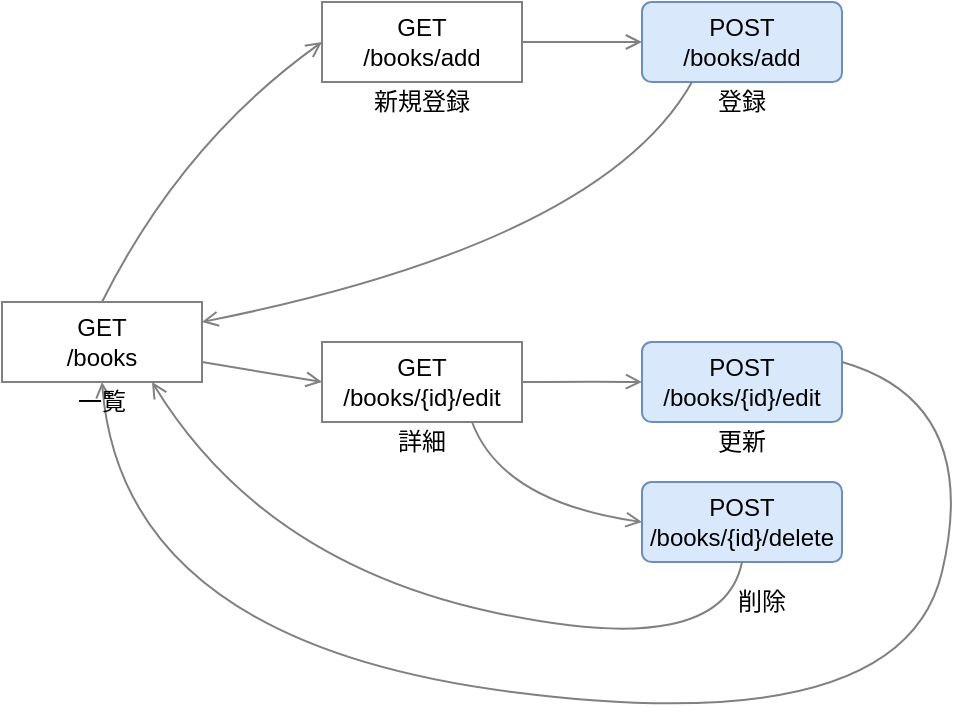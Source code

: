 <mxfile version="15.2.9" type="device" pages="3"><diagram id="t9Efx1fujRoCbbRNmLv8" name="Page-1"><mxGraphModel dx="665" dy="386" grid="1" gridSize="10" guides="1" tooltips="1" connect="1" arrows="1" fold="1" page="1" pageScale="1" pageWidth="1169" pageHeight="1654" math="0" shadow="0"><root><mxCell id="0"/><mxCell id="1" parent="0"/><mxCell id="f8_0GRTJ4gcJDx_0Ib56-1" value="GET&lt;br&gt;/books" style="rounded=0;whiteSpace=wrap;html=1;fillColor=none;strokeColor=#808080;" parent="1" vertex="1"><mxGeometry x="160" y="190" width="100" height="40" as="geometry"/></mxCell><mxCell id="f8_0GRTJ4gcJDx_0Ib56-2" value="GET&lt;br&gt;/books/add" style="rounded=0;whiteSpace=wrap;html=1;fillColor=none;strokeColor=#808080;" parent="1" vertex="1"><mxGeometry x="320" y="40" width="100" height="40" as="geometry"/></mxCell><mxCell id="f8_0GRTJ4gcJDx_0Ib56-3" value="GET&lt;br&gt;/books/{id}/edit" style="rounded=0;whiteSpace=wrap;html=1;fillColor=none;strokeColor=#808080;" parent="1" vertex="1"><mxGeometry x="320" y="210" width="100" height="40" as="geometry"/></mxCell><mxCell id="f8_0GRTJ4gcJDx_0Ib56-6" value="POST&lt;br&gt;/books/add" style="rounded=1;whiteSpace=wrap;html=1;strokeColor=#6c8ebf;fillColor=#dae8fc;arcSize=12;" parent="1" vertex="1"><mxGeometry x="480" y="40" width="100" height="40" as="geometry"/></mxCell><mxCell id="f8_0GRTJ4gcJDx_0Ib56-7" value="POST&lt;br&gt;/books/{id}/edit" style="rounded=1;whiteSpace=wrap;html=1;strokeColor=#6c8ebf;fillColor=#dae8fc;arcSize=12;" parent="1" vertex="1"><mxGeometry x="480" y="210" width="100" height="40" as="geometry"/></mxCell><mxCell id="f8_0GRTJ4gcJDx_0Ib56-9" value="POST&lt;br&gt;/books/{id}/delete" style="rounded=1;whiteSpace=wrap;html=1;strokeColor=#6c8ebf;fillColor=#dae8fc;arcSize=12;" parent="1" vertex="1"><mxGeometry x="480" y="280" width="100" height="40" as="geometry"/></mxCell><mxCell id="f8_0GRTJ4gcJDx_0Ib56-28" value="" style="curved=1;endArrow=open;html=1;strokeColor=#808080;exitX=0.5;exitY=0;exitDx=0;exitDy=0;entryX=0;entryY=0.5;entryDx=0;entryDy=0;endFill=0;" parent="1" source="f8_0GRTJ4gcJDx_0Ib56-1" target="f8_0GRTJ4gcJDx_0Ib56-2" edge="1"><mxGeometry width="50" height="50" relative="1" as="geometry"><mxPoint x="480" y="330" as="sourcePoint"/><mxPoint x="530" y="280" as="targetPoint"/><Array as="points"><mxPoint x="250" y="110"/></Array></mxGeometry></mxCell><mxCell id="f8_0GRTJ4gcJDx_0Ib56-29" value="" style="curved=1;endArrow=open;html=1;strokeColor=#808080;exitX=0.25;exitY=1;exitDx=0;exitDy=0;entryX=1;entryY=0.25;entryDx=0;entryDy=0;endFill=0;" parent="1" source="f8_0GRTJ4gcJDx_0Ib56-6" target="f8_0GRTJ4gcJDx_0Ib56-1" edge="1"><mxGeometry width="50" height="50" relative="1" as="geometry"><mxPoint x="245" y="200" as="sourcePoint"/><mxPoint x="330" y="110" as="targetPoint"/><Array as="points"><mxPoint x="460" y="160"/></Array></mxGeometry></mxCell><mxCell id="f8_0GRTJ4gcJDx_0Ib56-30" value="" style="curved=1;endArrow=open;html=1;strokeColor=#808080;entryX=0;entryY=0.5;entryDx=0;entryDy=0;endFill=0;exitX=1;exitY=0.75;exitDx=0;exitDy=0;" parent="1" source="f8_0GRTJ4gcJDx_0Ib56-1" target="f8_0GRTJ4gcJDx_0Ib56-3" edge="1"><mxGeometry width="50" height="50" relative="1" as="geometry"><mxPoint x="250" y="210" as="sourcePoint"/><mxPoint x="330" y="110" as="targetPoint"/><Array as="points"/></mxGeometry></mxCell><mxCell id="f8_0GRTJ4gcJDx_0Ib56-31" value="" style="curved=1;endArrow=open;html=1;strokeColor=#808080;entryX=0;entryY=0.5;entryDx=0;entryDy=0;endFill=0;exitX=1;exitY=0.5;exitDx=0;exitDy=0;" parent="1" source="f8_0GRTJ4gcJDx_0Ib56-3" target="f8_0GRTJ4gcJDx_0Ib56-7" edge="1"><mxGeometry width="50" height="50" relative="1" as="geometry"><mxPoint x="420.0" y="229.66" as="sourcePoint"/><mxPoint x="480.0" y="229.66" as="targetPoint"/><Array as="points"><mxPoint x="460" y="229.66"/></Array></mxGeometry></mxCell><mxCell id="f8_0GRTJ4gcJDx_0Ib56-32" value="" style="curved=1;endArrow=open;html=1;strokeColor=#808080;entryX=0.5;entryY=1;entryDx=0;entryDy=0;endFill=0;exitX=1;exitY=0.25;exitDx=0;exitDy=0;" parent="1" source="f8_0GRTJ4gcJDx_0Ib56-7" target="f8_0GRTJ4gcJDx_0Ib56-1" edge="1"><mxGeometry width="50" height="50" relative="1" as="geometry"><mxPoint x="520.0" y="260.34" as="sourcePoint"/><mxPoint x="580.0" y="260.34" as="targetPoint"/><Array as="points"><mxPoint x="650" y="240"/><mxPoint x="610" y="410"/><mxPoint x="220" y="360"/></Array></mxGeometry></mxCell><mxCell id="f8_0GRTJ4gcJDx_0Ib56-33" value="" style="curved=1;endArrow=open;html=1;strokeColor=#808080;entryX=0;entryY=0.5;entryDx=0;entryDy=0;endFill=0;exitX=0.75;exitY=1;exitDx=0;exitDy=0;" parent="1" source="f8_0GRTJ4gcJDx_0Ib56-3" target="f8_0GRTJ4gcJDx_0Ib56-9" edge="1"><mxGeometry width="50" height="50" relative="1" as="geometry"><mxPoint x="430.0" y="220" as="sourcePoint"/><mxPoint x="490.0" y="220" as="targetPoint"/><Array as="points"><mxPoint x="410" y="290"/></Array></mxGeometry></mxCell><mxCell id="f8_0GRTJ4gcJDx_0Ib56-34" value="" style="curved=1;endArrow=open;html=1;strokeColor=#808080;entryX=0.75;entryY=1;entryDx=0;entryDy=0;endFill=0;exitX=0.5;exitY=1;exitDx=0;exitDy=0;" parent="1" source="f8_0GRTJ4gcJDx_0Ib56-9" target="f8_0GRTJ4gcJDx_0Ib56-1" edge="1"><mxGeometry width="50" height="50" relative="1" as="geometry"><mxPoint x="590.0" y="230" as="sourcePoint"/><mxPoint x="220" y="240" as="targetPoint"/><Array as="points"><mxPoint x="520" y="370"/><mxPoint x="290" y="320"/></Array></mxGeometry></mxCell><mxCell id="f8_0GRTJ4gcJDx_0Ib56-35" value="" style="curved=1;endArrow=open;html=1;strokeColor=#808080;entryX=0;entryY=0.5;entryDx=0;entryDy=0;endFill=0;exitX=1;exitY=0.5;exitDx=0;exitDy=0;" parent="1" source="f8_0GRTJ4gcJDx_0Ib56-2" target="f8_0GRTJ4gcJDx_0Ib56-6" edge="1"><mxGeometry width="50" height="50" relative="1" as="geometry"><mxPoint x="430.0" y="240" as="sourcePoint"/><mxPoint x="490.0" y="240" as="targetPoint"/><Array as="points"/></mxGeometry></mxCell><mxCell id="niqBgbL9MMIzEA88jnim-1" value="一覧" style="text;html=1;strokeColor=none;fillColor=none;align=center;verticalAlign=middle;whiteSpace=wrap;rounded=0;" vertex="1" parent="1"><mxGeometry x="190" y="230" width="40" height="20" as="geometry"/></mxCell><mxCell id="niqBgbL9MMIzEA88jnim-2" value="詳細" style="text;html=1;strokeColor=none;fillColor=none;align=center;verticalAlign=middle;whiteSpace=wrap;rounded=0;" vertex="1" parent="1"><mxGeometry x="350" y="250" width="40" height="20" as="geometry"/></mxCell><mxCell id="niqBgbL9MMIzEA88jnim-4" value="更新" style="text;html=1;strokeColor=none;fillColor=none;align=center;verticalAlign=middle;whiteSpace=wrap;rounded=0;" vertex="1" parent="1"><mxGeometry x="510" y="250" width="40" height="20" as="geometry"/></mxCell><mxCell id="niqBgbL9MMIzEA88jnim-5" value="登録" style="text;html=1;strokeColor=none;fillColor=none;align=center;verticalAlign=middle;whiteSpace=wrap;rounded=0;" vertex="1" parent="1"><mxGeometry x="510" y="80" width="40" height="20" as="geometry"/></mxCell><mxCell id="niqBgbL9MMIzEA88jnim-6" value="削除" style="text;html=1;strokeColor=none;fillColor=none;align=center;verticalAlign=middle;whiteSpace=wrap;rounded=0;" vertex="1" parent="1"><mxGeometry x="520" y="330" width="40" height="20" as="geometry"/></mxCell><mxCell id="niqBgbL9MMIzEA88jnim-7" value="新規登録" style="text;html=1;strokeColor=none;fillColor=none;align=center;verticalAlign=middle;whiteSpace=wrap;rounded=0;" vertex="1" parent="1"><mxGeometry x="340" y="80" width="60" height="20" as="geometry"/></mxCell></root></mxGraphModel></diagram><diagram id="sUhG7cqfUZ0uEXHK2gKx" name="Page-2"><mxGraphModel dx="782" dy="454" grid="1" gridSize="10" guides="1" tooltips="1" connect="1" arrows="1" fold="1" page="1" pageScale="1" pageWidth="1169" pageHeight="1654" math="0" shadow="0"><root><mxCell id="ymBFgQaOWKQEHEdp3Y6H-0"/><mxCell id="ymBFgQaOWKQEHEdp3Y6H-1" parent="ymBFgQaOWKQEHEdp3Y6H-0"/><mxCell id="ymBFgQaOWKQEHEdp3Y6H-2" value="client" style="outlineConnect=0;dashed=0;verticalLabelPosition=bottom;verticalAlign=top;align=center;html=1;shape=mxgraph.aws3.management_console;fillColor=#D2D3D3;gradientColor=none;" vertex="1" parent="ymBFgQaOWKQEHEdp3Y6H-1"><mxGeometry x="140" y="250" width="60" height="60" as="geometry"/></mxCell><mxCell id="ymBFgQaOWKQEHEdp3Y6H-3" value="feature" style="ellipse;whiteSpace=wrap;html=1;aspect=fixed;fillColor=#cce5ff;strokeColor=#808080;" vertex="1" parent="ymBFgQaOWKQEHEdp3Y6H-1"><mxGeometry x="340" y="260" width="40" height="40" as="geometry"/></mxCell><mxCell id="ymBFgQaOWKQEHEdp3Y6H-4" value="develop" style="ellipse;whiteSpace=wrap;html=1;aspect=fixed;fillColor=#cce5ff;strokeColor=#808080;" vertex="1" parent="ymBFgQaOWKQEHEdp3Y6H-1"><mxGeometry x="520" y="260" width="40" height="40" as="geometry"/></mxCell><mxCell id="fY46FVDqnjIoBk9XOw65-0" value="" style="curved=1;endArrow=open;html=1;strokeColor=#808080;entryX=0;entryY=0.5;entryDx=0;entryDy=0;endFill=0;exitX=1;exitY=0.5;exitDx=0;exitDy=0;exitPerimeter=0;" edge="1" parent="ymBFgQaOWKQEHEdp3Y6H-1" source="ymBFgQaOWKQEHEdp3Y6H-2" target="ymBFgQaOWKQEHEdp3Y6H-3"><mxGeometry width="50" height="50" relative="1" as="geometry"><mxPoint x="199" y="309" as="sourcePoint"/><mxPoint x="320" y="60" as="targetPoint"/><Array as="points"><mxPoint x="280" y="320"/></Array></mxGeometry></mxCell><mxCell id="fY46FVDqnjIoBk9XOw65-1" value="" style="curved=1;endArrow=open;html=1;strokeColor=#808080;exitX=1;exitY=0.5;exitDx=0;exitDy=0;entryX=0;entryY=0.5;entryDx=0;entryDy=0;endFill=0;" edge="1" parent="ymBFgQaOWKQEHEdp3Y6H-1" source="ymBFgQaOWKQEHEdp3Y6H-3" target="ymBFgQaOWKQEHEdp3Y6H-4"><mxGeometry width="50" height="50" relative="1" as="geometry"><mxPoint x="208.8" y="318.8" as="sourcePoint"/><mxPoint x="370" y="310" as="targetPoint"/><Array as="points"><mxPoint x="450" y="320"/></Array></mxGeometry></mxCell><mxCell id="fY46FVDqnjIoBk9XOw65-3" value="" style="curved=1;endArrow=open;html=1;strokeColor=#808080;entryX=0.965;entryY=0.035;entryDx=0;entryDy=0;endFill=0;entryPerimeter=0;exitX=0;exitY=0;exitDx=0;exitDy=0;" edge="1" parent="ymBFgQaOWKQEHEdp3Y6H-1" source="ymBFgQaOWKQEHEdp3Y6H-4" target="ymBFgQaOWKQEHEdp3Y6H-2"><mxGeometry width="50" height="50" relative="1" as="geometry"><mxPoint x="370" y="230" as="sourcePoint"/><mxPoint x="384.142" y="275.858" as="targetPoint"/><Array as="points"><mxPoint x="360" y="190"/></Array></mxGeometry></mxCell><mxCell id="fY46FVDqnjIoBk9XOw65-4" value="1. checkout" style="text;html=1;strokeColor=none;fillColor=none;align=center;verticalAlign=middle;whiteSpace=wrap;rounded=0;" vertex="1" parent="ymBFgQaOWKQEHEdp3Y6H-1"><mxGeometry x="318" y="200" width="80" height="20" as="geometry"/></mxCell><mxCell id="fY46FVDqnjIoBk9XOw65-6" value="2. push" style="text;html=1;strokeColor=none;fillColor=none;align=center;verticalAlign=middle;whiteSpace=wrap;rounded=0;" vertex="1" parent="ymBFgQaOWKQEHEdp3Y6H-1"><mxGeometry x="250" y="301" width="60" height="20" as="geometry"/></mxCell><mxCell id="fY46FVDqnjIoBk9XOw65-7" value="5. merge" style="text;html=1;strokeColor=none;fillColor=none;align=center;verticalAlign=middle;whiteSpace=wrap;rounded=0;" vertex="1" parent="ymBFgQaOWKQEHEdp3Y6H-1"><mxGeometry x="423" y="301" width="68" height="20" as="geometry"/></mxCell><mxCell id="i42QLnmF-iAvgSWi-2qc-1" value="2. commit" style="rounded=1;whiteSpace=wrap;html=1;dashed=1;strokeColor=#808080;fillColor=none;" vertex="1" parent="ymBFgQaOWKQEHEdp3Y6H-1"><mxGeometry x="90" y="210" width="70" height="30" as="geometry"/></mxCell><mxCell id="i42QLnmF-iAvgSWi-2qc-2" value="local/feature" style="text;html=1;strokeColor=none;fillColor=none;align=center;verticalAlign=middle;whiteSpace=wrap;rounded=0;dashed=1;" vertex="1" parent="ymBFgQaOWKQEHEdp3Y6H-1"><mxGeometry x="150" y="260" width="40" height="20" as="geometry"/></mxCell><mxCell id="i42QLnmF-iAvgSWi-2qc-3" value="" style="endArrow=none;dashed=1;html=1;entryX=0.5;entryY=1;entryDx=0;entryDy=0;exitX=0.25;exitY=0;exitDx=0;exitDy=0;strokeColor=#808080;" edge="1" parent="ymBFgQaOWKQEHEdp3Y6H-1" source="i42QLnmF-iAvgSWi-2qc-2" target="i42QLnmF-iAvgSWi-2qc-1"><mxGeometry width="50" height="50" relative="1" as="geometry"><mxPoint x="240" y="350" as="sourcePoint"/><mxPoint x="290" y="300" as="targetPoint"/></mxGeometry></mxCell><mxCell id="i42QLnmF-iAvgSWi-2qc-10" value="reviewer" style="sketch=0;aspect=fixed;pointerEvents=1;shadow=0;dashed=0;html=1;strokeColor=none;labelPosition=center;verticalLabelPosition=bottom;verticalAlign=top;align=center;fillColor=#00188D;shape=mxgraph.azure.user" vertex="1" parent="ymBFgQaOWKQEHEdp3Y6H-1"><mxGeometry x="336.5" y="380" width="47" height="50" as="geometry"/></mxCell><mxCell id="i42QLnmF-iAvgSWi-2qc-11" value="" style="curved=1;endArrow=open;html=1;strokeColor=#808080;entryX=-0.014;entryY=0.646;entryDx=0;entryDy=0;endFill=0;exitX=0;exitY=1;exitDx=0;exitDy=0;entryPerimeter=0;" edge="1" parent="ymBFgQaOWKQEHEdp3Y6H-1" source="ymBFgQaOWKQEHEdp3Y6H-3" target="i42QLnmF-iAvgSWi-2qc-10"><mxGeometry width="50" height="50" relative="1" as="geometry"><mxPoint x="350" y="365" as="sourcePoint"/><mxPoint x="490" y="365" as="targetPoint"/><Array as="points"><mxPoint x="320" y="360"/></Array></mxGeometry></mxCell><mxCell id="i42QLnmF-iAvgSWi-2qc-12" value="" style="curved=1;endArrow=open;html=1;strokeColor=#808080;entryX=1;entryY=1;entryDx=0;entryDy=0;endFill=0;exitX=1.056;exitY=0.597;exitDx=0;exitDy=0;exitPerimeter=0;" edge="1" parent="ymBFgQaOWKQEHEdp3Y6H-1" source="i42QLnmF-iAvgSWi-2qc-10" target="ymBFgQaOWKQEHEdp3Y6H-3"><mxGeometry width="50" height="50" relative="1" as="geometry"><mxPoint x="495.858" y="345.822" as="sourcePoint"/><mxPoint x="493.08" y="464.18" as="targetPoint"/><Array as="points"><mxPoint x="400" y="360"/></Array></mxGeometry></mxCell><mxCell id="i42QLnmF-iAvgSWi-2qc-15" value="3. merge request" style="text;html=1;strokeColor=none;fillColor=none;align=right;verticalAlign=middle;whiteSpace=wrap;rounded=0;" vertex="1" parent="ymBFgQaOWKQEHEdp3Y6H-1"><mxGeometry x="220" y="360" width="105" height="20" as="geometry"/></mxCell><mxCell id="i42QLnmF-iAvgSWi-2qc-17" value="4. code review" style="text;html=1;strokeColor=none;fillColor=none;align=left;verticalAlign=middle;whiteSpace=wrap;rounded=0;" vertex="1" parent="ymBFgQaOWKQEHEdp3Y6H-1"><mxGeometry x="400" y="360" width="90" height="20" as="geometry"/></mxCell><mxCell id="i42QLnmF-iAvgSWi-2qc-18" value="5. delete" style="rounded=1;whiteSpace=wrap;html=1;dashed=1;strokeColor=#808080;fillColor=none;" vertex="1" parent="ymBFgQaOWKQEHEdp3Y6H-1"><mxGeometry x="398" y="250" width="70" height="30" as="geometry"/></mxCell><mxCell id="i42QLnmF-iAvgSWi-2qc-19" value="" style="endArrow=none;dashed=1;html=1;entryX=0.937;entryY=0.331;entryDx=0;entryDy=0;exitX=0;exitY=0.5;exitDx=0;exitDy=0;strokeColor=#808080;entryPerimeter=0;" edge="1" parent="ymBFgQaOWKQEHEdp3Y6H-1" source="i42QLnmF-iAvgSWi-2qc-18" target="ymBFgQaOWKQEHEdp3Y6H-3"><mxGeometry width="50" height="50" relative="1" as="geometry"><mxPoint x="228" y="270" as="sourcePoint"/><mxPoint x="193" y="250" as="targetPoint"/></mxGeometry></mxCell></root></mxGraphModel></diagram><diagram id="MHmfsH4uYZNhxs5k-Wuh" name="Page-3"><mxGraphModel dx="1330" dy="772" grid="1" gridSize="10" guides="1" tooltips="1" connect="1" arrows="1" fold="1" page="1" pageScale="1" pageWidth="1169" pageHeight="1654" math="0" shadow="0"><root><mxCell id="UZc_J8W255vTK4Mm87hu-0"/><mxCell id="UZc_J8W255vTK4Mm87hu-1" parent="UZc_J8W255vTK4Mm87hu-0"/><mxCell id="dp6o-sj3T-jp8raF6WSQ-0" value="Jenkins Job" style="rounded=1;whiteSpace=wrap;html=1;dashed=1;strokeColor=#808080;fillColor=none;align=center;arcSize=4;verticalAlign=top;" vertex="1" parent="UZc_J8W255vTK4Mm87hu-1"><mxGeometry x="360" y="120" width="440" height="280" as="geometry"/></mxCell><mxCell id="UZc_J8W255vTK4Mm87hu-10" style="edgeStyle=orthogonalEdgeStyle;rounded=0;orthogonalLoop=1;jettySize=auto;html=1;entryX=0;entryY=0.5;entryDx=0;entryDy=0;endArrow=open;endFill=0;strokeColor=#808080;" edge="1" parent="UZc_J8W255vTK4Mm87hu-1" source="UZc_J8W255vTK4Mm87hu-3" target="UZc_J8W255vTK4Mm87hu-5"><mxGeometry relative="1" as="geometry"/></mxCell><mxCell id="UZc_J8W255vTK4Mm87hu-3" value="" style="shape=image;imageAspect=0;aspect=fixed;verticalLabelPosition=bottom;verticalAlign=top;dashed=1;strokeColor=#808080;fillColor=none;image=https://www.jenkins.io/images/logos/jenkins/jenkins.png;" vertex="1" parent="UZc_J8W255vTK4Mm87hu-1"><mxGeometry x="250" y="150" width="58.1" height="80" as="geometry"/></mxCell><mxCell id="UZc_J8W255vTK4Mm87hu-13" style="edgeStyle=orthogonalEdgeStyle;rounded=0;orthogonalLoop=1;jettySize=auto;html=1;endArrow=open;endFill=0;strokeColor=#808080;exitX=1;exitY=0.5;exitDx=0;exitDy=0;entryX=0.007;entryY=0.568;entryDx=0;entryDy=0;entryPerimeter=0;" edge="1" parent="UZc_J8W255vTK4Mm87hu-1" source="dp6o-sj3T-jp8raF6WSQ-7" target="UZc_J8W255vTK4Mm87hu-7"><mxGeometry relative="1" as="geometry"/></mxCell><mxCell id="dp6o-sj3T-jp8raF6WSQ-8" style="edgeStyle=orthogonalEdgeStyle;rounded=0;orthogonalLoop=1;jettySize=auto;html=1;entryX=0.5;entryY=0;entryDx=0;entryDy=0;endArrow=open;endFill=0;strokeColor=#808080;" edge="1" parent="UZc_J8W255vTK4Mm87hu-1" source="UZc_J8W255vTK4Mm87hu-4" target="dp6o-sj3T-jp8raF6WSQ-7"><mxGeometry relative="1" as="geometry"/></mxCell><mxCell id="UZc_J8W255vTK4Mm87hu-4" value="" style="shape=image;imageAspect=0;aspect=fixed;verticalLabelPosition=bottom;verticalAlign=top;dashed=1;strokeColor=#808080;fillColor=none;image=https://gradle.com/wp-content/themes/fuel/assets/img/branding/gradle-elephant-icon-dark-green.svg;" vertex="1" parent="UZc_J8W255vTK4Mm87hu-1"><mxGeometry x="630" y="160" width="81.6" height="60" as="geometry"/></mxCell><mxCell id="UZc_J8W255vTK4Mm87hu-12" style="edgeStyle=orthogonalEdgeStyle;rounded=0;orthogonalLoop=1;jettySize=auto;html=1;endArrow=open;endFill=0;strokeColor=#808080;" edge="1" parent="UZc_J8W255vTK4Mm87hu-1" source="UZc_J8W255vTK4Mm87hu-5" target="UZc_J8W255vTK4Mm87hu-4"><mxGeometry relative="1" as="geometry"/></mxCell><mxCell id="UZc_J8W255vTK4Mm87hu-5" value="" style="shape=image;imageAspect=0;aspect=fixed;verticalLabelPosition=bottom;verticalAlign=top;dashed=1;strokeColor=#808080;fillColor=none;image=https://git-scm.com/images/logos/downloads/Git-Icon-1788C.png;" vertex="1" parent="UZc_J8W255vTK4Mm87hu-1"><mxGeometry x="450" y="160" width="60" height="60" as="geometry"/></mxCell><mxCell id="UZc_J8W255vTK4Mm87hu-9" style="edgeStyle=orthogonalEdgeStyle;rounded=0;orthogonalLoop=1;jettySize=auto;html=1;entryX=0;entryY=0.5;entryDx=0;entryDy=0;strokeColor=#808080;endArrow=open;endFill=0;" edge="1" parent="UZc_J8W255vTK4Mm87hu-1" source="UZc_J8W255vTK4Mm87hu-6" target="UZc_J8W255vTK4Mm87hu-3"><mxGeometry relative="1" as="geometry"/></mxCell><mxCell id="UZc_J8W255vTK4Mm87hu-6" value="" style="outlineConnect=0;dashed=0;verticalLabelPosition=bottom;verticalAlign=top;align=center;html=1;shape=mxgraph.aws3.management_console;fillColor=#D2D3D3;gradientColor=none;strokeColor=#808080;" vertex="1" parent="UZc_J8W255vTK4Mm87hu-1"><mxGeometry x="120" y="160" width="60" height="60" as="geometry"/></mxCell><mxCell id="UZc_J8W255vTK4Mm87hu-7" value="" style="sketch=0;pointerEvents=1;shadow=0;dashed=0;html=1;strokeColor=none;fillColor=#505050;labelPosition=center;verticalLabelPosition=bottom;verticalAlign=top;outlineConnect=0;align=center;shape=mxgraph.office.servers.web_server_blue;aspect=fixed;" vertex="1" parent="UZc_J8W255vTK4Mm87hu-1"><mxGeometry x="840" y="300" width="58.92" height="70" as="geometry"/></mxCell><mxCell id="UZc_J8W255vTK4Mm87hu-11" style="edgeStyle=orthogonalEdgeStyle;rounded=0;orthogonalLoop=1;jettySize=auto;html=1;entryX=0.5;entryY=1;entryDx=0;entryDy=0;endArrow=open;endFill=0;strokeColor=#808080;startArrow=none;" edge="1" parent="UZc_J8W255vTK4Mm87hu-1" source="dp6o-sj3T-jp8raF6WSQ-3" target="UZc_J8W255vTK4Mm87hu-5"><mxGeometry relative="1" as="geometry"/></mxCell><mxCell id="UZc_J8W255vTK4Mm87hu-8" value="" style="shape=image;imageAspect=0;aspect=fixed;verticalLabelPosition=bottom;verticalAlign=top;dashed=1;strokeColor=#808080;fillColor=none;image=https://git-scm.com/images/logos/downloads/Git-Icon-1788C.png;" vertex="1" parent="UZc_J8W255vTK4Mm87hu-1"><mxGeometry x="450" y="310" width="60" height="60" as="geometry"/></mxCell><mxCell id="dp6o-sj3T-jp8raF6WSQ-1" value="git pull" style="text;html=1;strokeColor=none;fillColor=none;align=left;verticalAlign=middle;whiteSpace=wrap;rounded=0;dashed=1;" vertex="1" parent="UZc_J8W255vTK4Mm87hu-1"><mxGeometry x="480" y="260" width="40" height="20" as="geometry"/></mxCell><mxCell id="dp6o-sj3T-jp8raF6WSQ-2" value="remote/develop" style="text;html=1;strokeColor=none;fillColor=none;align=center;verticalAlign=middle;whiteSpace=wrap;rounded=0;dashed=1;" vertex="1" parent="UZc_J8W255vTK4Mm87hu-1"><mxGeometry x="460" y="370" width="40" height="20" as="geometry"/></mxCell><mxCell id="dp6o-sj3T-jp8raF6WSQ-3" value="local/develop" style="text;html=1;strokeColor=none;fillColor=none;align=center;verticalAlign=middle;whiteSpace=wrap;rounded=0;dashed=1;" vertex="1" parent="UZc_J8W255vTK4Mm87hu-1"><mxGeometry x="460" y="220" width="40" height="20" as="geometry"/></mxCell><mxCell id="dp6o-sj3T-jp8raF6WSQ-4" value="" style="edgeStyle=orthogonalEdgeStyle;rounded=0;orthogonalLoop=1;jettySize=auto;html=1;entryX=0.5;entryY=1;entryDx=0;entryDy=0;endArrow=none;endFill=0;strokeColor=#808080;" edge="1" parent="UZc_J8W255vTK4Mm87hu-1" source="UZc_J8W255vTK4Mm87hu-8" target="dp6o-sj3T-jp8raF6WSQ-3"><mxGeometry relative="1" as="geometry"><mxPoint x="480" y="310" as="sourcePoint"/><mxPoint x="480" y="220" as="targetPoint"/></mxGeometry></mxCell><mxCell id="dp6o-sj3T-jp8raF6WSQ-5" value="Gradle" style="text;html=1;strokeColor=none;fillColor=none;align=center;verticalAlign=middle;whiteSpace=wrap;rounded=0;dashed=1;" vertex="1" parent="UZc_J8W255vTK4Mm87hu-1"><mxGeometry x="650.8" y="220" width="40" height="20" as="geometry"/></mxCell><mxCell id="dp6o-sj3T-jp8raF6WSQ-6" value="Jenkins" style="text;html=1;strokeColor=none;fillColor=none;align=center;verticalAlign=middle;whiteSpace=wrap;rounded=0;dashed=1;" vertex="1" parent="UZc_J8W255vTK4Mm87hu-1"><mxGeometry x="259.05" y="230" width="40" height="20" as="geometry"/></mxCell><mxCell id="dp6o-sj3T-jp8raF6WSQ-7" value="jar" style="rounded=1;whiteSpace=wrap;html=1;strokeColor=#808080;fillColor=#E6E6E6;align=center;verticalAlign=middle;arcSize=10;" vertex="1" parent="UZc_J8W255vTK4Mm87hu-1"><mxGeometry x="640.8" y="320" width="60" height="40" as="geometry"/></mxCell><mxCell id="dp6o-sj3T-jp8raF6WSQ-9" value="gradle build" style="text;html=1;strokeColor=none;fillColor=none;align=left;verticalAlign=middle;whiteSpace=wrap;rounded=0;dashed=1;" vertex="1" parent="UZc_J8W255vTK4Mm87hu-1"><mxGeometry x="671.6" y="260" width="80" height="20" as="geometry"/></mxCell><mxCell id="dp6o-sj3T-jp8raF6WSQ-10" value="java -jar" style="text;html=1;strokeColor=none;fillColor=none;align=center;verticalAlign=middle;whiteSpace=wrap;rounded=0;dashed=1;" vertex="1" parent="UZc_J8W255vTK4Mm87hu-1"><mxGeometry x="730" y="320" width="70" height="20" as="geometry"/></mxCell><mxCell id="dp6o-sj3T-jp8raF6WSQ-12" value="client" style="text;html=1;strokeColor=none;fillColor=none;align=center;verticalAlign=middle;whiteSpace=wrap;rounded=0;dashed=1;" vertex="1" parent="UZc_J8W255vTK4Mm87hu-1"><mxGeometry x="130" y="220" width="40" height="20" as="geometry"/></mxCell><mxCell id="dp6o-sj3T-jp8raF6WSQ-13" value="Web Server" style="text;html=1;strokeColor=none;fillColor=none;align=center;verticalAlign=middle;whiteSpace=wrap;rounded=0;dashed=1;" vertex="1" parent="UZc_J8W255vTK4Mm87hu-1"><mxGeometry x="829.46" y="370" width="80" height="20" as="geometry"/></mxCell></root></mxGraphModel></diagram></mxfile>